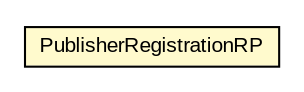 #!/usr/local/bin/dot
#
# Class diagram 
# Generated by UMLGraph version R5_6-24-gf6e263 (http://www.umlgraph.org/)
#

digraph G {
	edge [fontname="arial",fontsize=10,labelfontname="arial",labelfontsize=10];
	node [fontname="arial",fontsize=10,shape=plaintext];
	nodesep=0.25;
	ranksep=0.5;
	// org.oasis_open.docs.wsn.br_2.PublisherRegistrationRP
	c905445 [label=<<table title="org.oasis_open.docs.wsn.br_2.PublisherRegistrationRP" border="0" cellborder="1" cellspacing="0" cellpadding="2" port="p" bgcolor="lemonChiffon" href="./PublisherRegistrationRP.html">
		<tr><td><table border="0" cellspacing="0" cellpadding="1">
<tr><td align="center" balign="center"> PublisherRegistrationRP </td></tr>
		</table></td></tr>
		</table>>, URL="./PublisherRegistrationRP.html", fontname="arial", fontcolor="black", fontsize=10.0];
}

